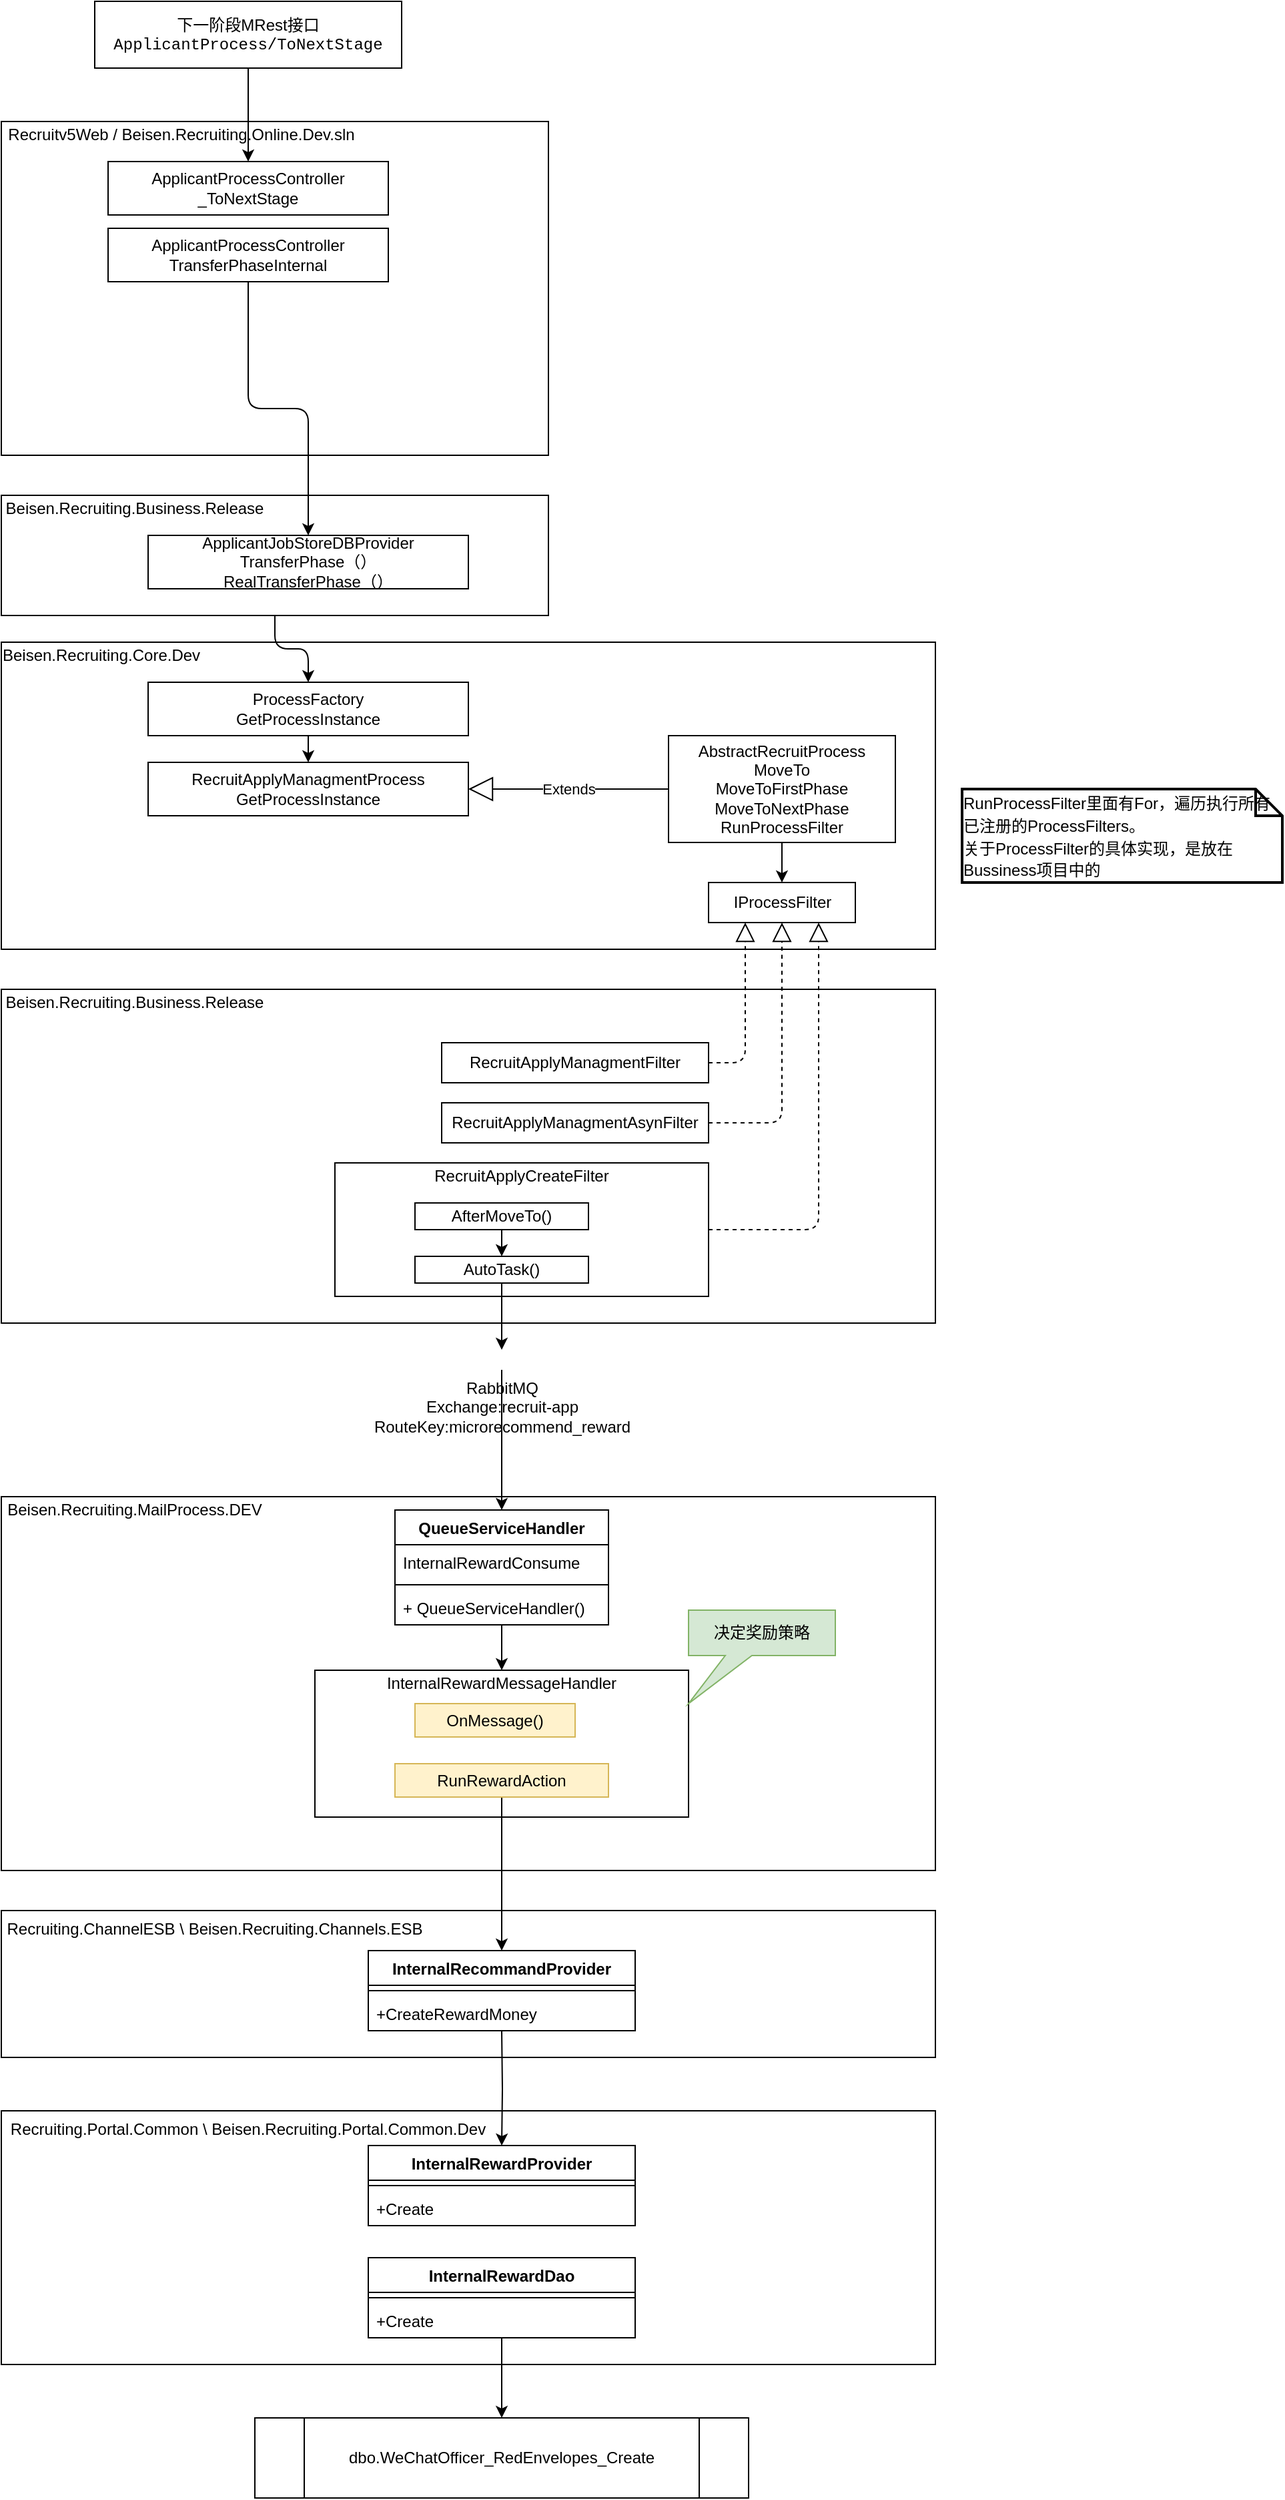 <mxfile version="13.8.1" type="github">
  <diagram id="znxqZrtz4kE08w6qVu8f" name="Page-1">
    <mxGraphModel dx="1411" dy="839" grid="1" gridSize="10" guides="1" tooltips="1" connect="1" arrows="1" fold="1" page="1" pageScale="1" pageWidth="1654" pageHeight="2336" math="0" shadow="0">
      <root>
        <mxCell id="0" />
        <mxCell id="1" parent="0" />
        <mxCell id="GR9TSndTyU79bXKK3APz-1" value="下一阶段MRest接口&lt;br&gt;&lt;span style=&quot;font-family: &amp;#34;consolas&amp;#34; , &amp;#34;lucida console&amp;#34; , &amp;#34;courier new&amp;#34; , monospace ; text-align: left&quot;&gt;ApplicantProcess/ToNextStage&lt;/span&gt;" style="whiteSpace=wrap;html=1;" parent="1" vertex="1">
          <mxGeometry x="500" y="70" width="230" height="50" as="geometry" />
        </mxCell>
        <mxCell id="GR9TSndTyU79bXKK3APz-2" value="" style="whiteSpace=wrap;html=1;" parent="1" vertex="1">
          <mxGeometry x="430" y="160" width="410" height="250" as="geometry" />
        </mxCell>
        <mxCell id="GR9TSndTyU79bXKK3APz-3" value="Recruitv5Web / Beisen.Recruiting.Online.Dev.sln" style="text;html=1;strokeColor=none;fillColor=none;align=center;verticalAlign=middle;whiteSpace=wrap;" parent="1" vertex="1">
          <mxGeometry x="430" y="160" width="270" height="20" as="geometry" />
        </mxCell>
        <mxCell id="GR9TSndTyU79bXKK3APz-4" value="ApplicantProcessController&lt;br&gt;_ToNextStage" style="whiteSpace=wrap;html=1;" parent="1" vertex="1">
          <mxGeometry x="510" y="190" width="210" height="40" as="geometry" />
        </mxCell>
        <mxCell id="GR9TSndTyU79bXKK3APz-5" value="ApplicantProcessController&lt;br&gt;TransferPhaseInternal" style="whiteSpace=wrap;html=1;" parent="1" vertex="1">
          <mxGeometry x="510" y="240" width="210" height="40" as="geometry" />
        </mxCell>
        <mxCell id="GR9TSndTyU79bXKK3APz-6" value="" style="whiteSpace=wrap;html=1;" parent="1" vertex="1">
          <mxGeometry x="430" y="440" width="410" height="90" as="geometry" />
        </mxCell>
        <mxCell id="GR9TSndTyU79bXKK3APz-7" value="Beisen.Recruiting.Business.Release" style="text;html=1;strokeColor=none;fillColor=none;align=center;verticalAlign=middle;whiteSpace=wrap;" parent="1" vertex="1">
          <mxGeometry x="430" y="440" width="200" height="20" as="geometry" />
        </mxCell>
        <mxCell id="GR9TSndTyU79bXKK3APz-8" value="ApplicantJobStoreDBProvider&lt;br&gt;TransferPhase（）&lt;br&gt;RealTransferPhase（）" style="whiteSpace=wrap;html=1;" parent="1" vertex="1">
          <mxGeometry x="540" y="470" width="240" height="40" as="geometry" />
        </mxCell>
        <mxCell id="GR9TSndTyU79bXKK3APz-9" value="" style="whiteSpace=wrap;html=1;" parent="1" vertex="1">
          <mxGeometry x="430" y="550" width="700" height="230" as="geometry" />
        </mxCell>
        <mxCell id="GR9TSndTyU79bXKK3APz-10" value="Beisen.Recruiting.Core.Dev" style="text;html=1;strokeColor=none;fillColor=none;align=center;verticalAlign=middle;whiteSpace=wrap;" parent="1" vertex="1">
          <mxGeometry x="430" y="550" width="150" height="20" as="geometry" />
        </mxCell>
        <mxCell id="GR9TSndTyU79bXKK3APz-47" style="edgeStyle=orthogonalEdgeStyle;orthogonalLoop=1;jettySize=auto;html=1;exitX=0.5;exitY=1;exitDx=0;exitDy=0;entryX=0.5;entryY=0;entryDx=0;entryDy=0;" parent="1" source="GR9TSndTyU79bXKK3APz-11" target="GR9TSndTyU79bXKK3APz-12" edge="1">
          <mxGeometry relative="1" as="geometry" />
        </mxCell>
        <mxCell id="GR9TSndTyU79bXKK3APz-11" value="ProcessFactory&lt;br&gt;GetProcessInstance" style="whiteSpace=wrap;html=1;" parent="1" vertex="1">
          <mxGeometry x="540" y="580" width="240" height="40" as="geometry" />
        </mxCell>
        <mxCell id="GR9TSndTyU79bXKK3APz-12" value="RecruitApplyManagmentProcess&lt;br&gt;GetProcessInstance" style="whiteSpace=wrap;html=1;" parent="1" vertex="1">
          <mxGeometry x="540" y="640" width="240" height="40" as="geometry" />
        </mxCell>
        <mxCell id="GR9TSndTyU79bXKK3APz-16" style="edgeStyle=orthogonalEdgeStyle;orthogonalLoop=1;jettySize=auto;html=1;exitX=0.5;exitY=1;exitDx=0;exitDy=0;entryX=0.5;entryY=0;entryDx=0;entryDy=0;" parent="1" source="GR9TSndTyU79bXKK3APz-13" target="GR9TSndTyU79bXKK3APz-15" edge="1">
          <mxGeometry relative="1" as="geometry" />
        </mxCell>
        <mxCell id="GR9TSndTyU79bXKK3APz-13" value="AbstractRecruitProcess&lt;br&gt;MoveTo&lt;br&gt;MoveToFirstPhase&lt;br&gt;MoveToNextPhase&lt;br&gt;RunProcessFilter" style="whiteSpace=wrap;html=1;" parent="1" vertex="1">
          <mxGeometry x="930" y="620" width="170" height="80" as="geometry" />
        </mxCell>
        <mxCell id="GR9TSndTyU79bXKK3APz-14" value="Extends" style="endArrow=block;endSize=16;endFill=0;html=1;entryX=1;entryY=0.5;entryDx=0;entryDy=0;exitX=0;exitY=0.5;exitDx=0;exitDy=0;" parent="1" source="GR9TSndTyU79bXKK3APz-13" target="GR9TSndTyU79bXKK3APz-12" edge="1">
          <mxGeometry width="160" relative="1" as="geometry">
            <mxPoint x="190" y="660" as="sourcePoint" />
            <mxPoint x="350" y="660" as="targetPoint" />
          </mxGeometry>
        </mxCell>
        <mxCell id="GR9TSndTyU79bXKK3APz-15" value="IProcessFilter" style="html=1;" parent="1" vertex="1">
          <mxGeometry x="960" y="730" width="110" height="30" as="geometry" />
        </mxCell>
        <mxCell id="GR9TSndTyU79bXKK3APz-17" value="&lt;div style=&quot;text-align: left&quot;&gt;&lt;span style=&quot;font-size: 12px ; color: rgb(0 , 0 , 0)&quot;&gt;RunProcessFilter里面有For，遍历执行所有已注册的ProcessFilters。&lt;/span&gt;&lt;/div&gt;&lt;font color=&quot;#000000&quot;&gt;&lt;div style=&quot;text-align: left&quot;&gt;&lt;span style=&quot;font-size: 12px&quot;&gt;关于ProcessFilter的具体实现，是放在Bussiness项目中的&lt;/span&gt;&lt;/div&gt;&lt;/font&gt;" style="shape=note;strokeWidth=2;fontSize=14;size=20;whiteSpace=wrap;html=1;" parent="1" vertex="1">
          <mxGeometry x="1150" y="660" width="240" height="70" as="geometry" />
        </mxCell>
        <mxCell id="GR9TSndTyU79bXKK3APz-18" value="" style="whiteSpace=wrap;html=1;" parent="1" vertex="1">
          <mxGeometry x="430" y="810" width="700" height="250" as="geometry" />
        </mxCell>
        <mxCell id="GR9TSndTyU79bXKK3APz-19" value="Beisen.Recruiting.Business.Release" style="text;html=1;strokeColor=none;fillColor=none;align=center;verticalAlign=middle;whiteSpace=wrap;" parent="1" vertex="1">
          <mxGeometry x="430" y="810" width="200" height="20" as="geometry" />
        </mxCell>
        <mxCell id="GR9TSndTyU79bXKK3APz-20" value="&lt;span&gt;RecruitApplyManagmentAsynFilter&lt;/span&gt;" style="whiteSpace=wrap;html=1;" parent="1" vertex="1">
          <mxGeometry x="760" y="895" width="200" height="30" as="geometry" />
        </mxCell>
        <mxCell id="GR9TSndTyU79bXKK3APz-21" value="RecruitApplyManagmentFilter" style="whiteSpace=wrap;html=1;" parent="1" vertex="1">
          <mxGeometry x="760" y="850" width="200" height="30" as="geometry" />
        </mxCell>
        <mxCell id="GR9TSndTyU79bXKK3APz-22" value="" style="whiteSpace=wrap;html=1;" parent="1" vertex="1">
          <mxGeometry x="680" y="940" width="280" height="100" as="geometry" />
        </mxCell>
        <mxCell id="GR9TSndTyU79bXKK3APz-23" value="" style="endArrow=block;dashed=1;endFill=0;endSize=12;html=1;exitX=1;exitY=0.5;exitDx=0;exitDy=0;entryX=0.25;entryY=1;entryDx=0;entryDy=0;edgeStyle=orthogonalEdgeStyle;" parent="1" source="GR9TSndTyU79bXKK3APz-21" target="GR9TSndTyU79bXKK3APz-15" edge="1">
          <mxGeometry width="160" relative="1" as="geometry">
            <mxPoint x="970" y="860" as="sourcePoint" />
            <mxPoint x="1130" y="860" as="targetPoint" />
          </mxGeometry>
        </mxCell>
        <mxCell id="GR9TSndTyU79bXKK3APz-24" value="" style="endArrow=block;dashed=1;endFill=0;endSize=12;html=1;exitX=1;exitY=0.5;exitDx=0;exitDy=0;edgeStyle=orthogonalEdgeStyle;entryX=0.5;entryY=1;entryDx=0;entryDy=0;" parent="1" source="GR9TSndTyU79bXKK3APz-20" target="GR9TSndTyU79bXKK3APz-15" edge="1">
          <mxGeometry width="160" relative="1" as="geometry">
            <mxPoint x="970" y="875" as="sourcePoint" />
            <mxPoint x="1180" y="820" as="targetPoint" />
          </mxGeometry>
        </mxCell>
        <mxCell id="GR9TSndTyU79bXKK3APz-25" value="" style="endArrow=block;dashed=1;endFill=0;endSize=12;html=1;exitX=1;exitY=0.5;exitDx=0;exitDy=0;entryX=0.75;entryY=1;entryDx=0;entryDy=0;edgeStyle=orthogonalEdgeStyle;" parent="1" source="GR9TSndTyU79bXKK3APz-22" target="GR9TSndTyU79bXKK3APz-15" edge="1">
          <mxGeometry width="160" relative="1" as="geometry">
            <mxPoint x="980" y="885" as="sourcePoint" />
            <mxPoint x="1035" y="780" as="targetPoint" />
          </mxGeometry>
        </mxCell>
        <mxCell id="GR9TSndTyU79bXKK3APz-27" value="RecruitApplyCreateFilter" style="text;html=1;strokeColor=none;fillColor=none;align=center;verticalAlign=middle;whiteSpace=wrap;" parent="1" vertex="1">
          <mxGeometry x="740" y="940" width="160" height="20" as="geometry" />
        </mxCell>
        <mxCell id="GR9TSndTyU79bXKK3APz-31" style="edgeStyle=orthogonalEdgeStyle;orthogonalLoop=1;jettySize=auto;html=1;exitX=0.5;exitY=1;exitDx=0;exitDy=0;" parent="1" source="GR9TSndTyU79bXKK3APz-28" edge="1">
          <mxGeometry relative="1" as="geometry">
            <mxPoint x="805" y="1010" as="targetPoint" />
          </mxGeometry>
        </mxCell>
        <mxCell id="GR9TSndTyU79bXKK3APz-28" value="AfterMoveTo()" style="whiteSpace=wrap;html=1;" parent="1" vertex="1">
          <mxGeometry x="740" y="970" width="130" height="20" as="geometry" />
        </mxCell>
        <mxCell id="GR9TSndTyU79bXKK3APz-34" style="edgeStyle=orthogonalEdgeStyle;orthogonalLoop=1;jettySize=auto;html=1;exitX=0.5;exitY=1;exitDx=0;exitDy=0;entryX=0.5;entryY=0;entryDx=0;entryDy=0;entryPerimeter=0;" parent="1" source="GR9TSndTyU79bXKK3APz-30" target="GR9TSndTyU79bXKK3APz-33" edge="1">
          <mxGeometry relative="1" as="geometry" />
        </mxCell>
        <mxCell id="GR9TSndTyU79bXKK3APz-30" value="AutoTask()" style="whiteSpace=wrap;html=1;" parent="1" vertex="1">
          <mxGeometry x="740" y="1010" width="130" height="20" as="geometry" />
        </mxCell>
        <mxCell id="GR9TSndTyU79bXKK3APz-33" value="RabbitMQ&lt;br&gt;Exchange:recruit-app&lt;br&gt;RouteKey:microrecommend_reward" style="verticalLabelPosition=bottom;html=1;verticalAlign=top;align=center;strokeColor=none;shape=mxgraph.azure.queue_generic;pointerEvents=1;" parent="1" vertex="1">
          <mxGeometry x="780" y="1080" width="50" height="15" as="geometry" />
        </mxCell>
        <mxCell id="GR9TSndTyU79bXKK3APz-35" value="" style="whiteSpace=wrap;html=1;" parent="1" vertex="1">
          <mxGeometry x="430" y="1190" width="700" height="280" as="geometry" />
        </mxCell>
        <mxCell id="GR9TSndTyU79bXKK3APz-36" value="Beisen.Recruiting.MailProcess.DEV" style="text;html=1;strokeColor=none;fillColor=none;align=center;verticalAlign=middle;whiteSpace=wrap;" parent="1" vertex="1">
          <mxGeometry x="430" y="1190" width="200" height="20" as="geometry" />
        </mxCell>
        <mxCell id="GR9TSndTyU79bXKK3APz-43" value="&lt;br&gt;" style="html=1;" parent="1" vertex="1">
          <mxGeometry x="665" y="1320" width="280" height="110" as="geometry" />
        </mxCell>
        <mxCell id="GR9TSndTyU79bXKK3APz-44" style="edgeStyle=orthogonalEdgeStyle;orthogonalLoop=1;jettySize=auto;html=1;exitX=0.5;exitY=1;exitDx=0;exitDy=0;exitPerimeter=0;entryX=0.5;entryY=0;entryDx=0;entryDy=0;" parent="1" source="GR9TSndTyU79bXKK3APz-33" target="GR9TSndTyU79bXKK3APz-39" edge="1">
          <mxGeometry relative="1" as="geometry" />
        </mxCell>
        <mxCell id="GR9TSndTyU79bXKK3APz-45" value="" style="edgeStyle=orthogonalEdgeStyle;orthogonalLoop=1;jettySize=auto;html=1;" parent="1" source="GR9TSndTyU79bXKK3APz-39" target="GR9TSndTyU79bXKK3APz-43" edge="1">
          <mxGeometry relative="1" as="geometry" />
        </mxCell>
        <mxCell id="GR9TSndTyU79bXKK3APz-39" value="QueueServiceHandler" style="swimlane;fontStyle=1;align=center;verticalAlign=top;childLayout=stackLayout;horizontal=1;startSize=26;horizontalStack=0;resizeParent=1;resizeParentMax=0;resizeLast=0;collapsible=1;marginBottom=0;" parent="1" vertex="1">
          <mxGeometry x="725" y="1200" width="160" height="86" as="geometry" />
        </mxCell>
        <mxCell id="GR9TSndTyU79bXKK3APz-40" value="InternalRewardConsume" style="text;strokeColor=none;fillColor=none;align=left;verticalAlign=top;spacingLeft=4;spacingRight=4;overflow=hidden;rotatable=0;points=[[0,0.5],[1,0.5]];portConstraint=eastwest;" parent="GR9TSndTyU79bXKK3APz-39" vertex="1">
          <mxGeometry y="26" width="160" height="26" as="geometry" />
        </mxCell>
        <mxCell id="GR9TSndTyU79bXKK3APz-41" value="" style="line;strokeWidth=1;fillColor=none;align=left;verticalAlign=middle;spacingTop=-1;spacingLeft=3;spacingRight=3;rotatable=0;labelPosition=right;points=[];portConstraint=eastwest;" parent="GR9TSndTyU79bXKK3APz-39" vertex="1">
          <mxGeometry y="52" width="160" height="8" as="geometry" />
        </mxCell>
        <mxCell id="GR9TSndTyU79bXKK3APz-42" value="+ QueueServiceHandler()" style="text;strokeColor=none;fillColor=none;align=left;verticalAlign=top;spacingLeft=4;spacingRight=4;overflow=hidden;rotatable=0;points=[[0,0.5],[1,0.5]];portConstraint=eastwest;" parent="GR9TSndTyU79bXKK3APz-39" vertex="1">
          <mxGeometry y="60" width="160" height="26" as="geometry" />
        </mxCell>
        <mxCell id="GR9TSndTyU79bXKK3APz-48" style="edgeStyle=orthogonalEdgeStyle;orthogonalLoop=1;jettySize=auto;html=1;exitX=0.5;exitY=1;exitDx=0;exitDy=0;entryX=0.5;entryY=0;entryDx=0;entryDy=0;" parent="1" source="GR9TSndTyU79bXKK3APz-5" target="GR9TSndTyU79bXKK3APz-8" edge="1">
          <mxGeometry relative="1" as="geometry" />
        </mxCell>
        <mxCell id="GR9TSndTyU79bXKK3APz-49" value="" style="html=1;" parent="1" vertex="1">
          <mxGeometry x="430" y="1500" width="700" height="110" as="geometry" />
        </mxCell>
        <mxCell id="GR9TSndTyU79bXKK3APz-50" value="Recruiting.ChannelESB \ Beisen.Recruiting.Channels.ESB" style="text;align=center;fontStyle=0;verticalAlign=middle;spacingLeft=3;spacingRight=3;strokeColor=none;rotatable=0;points=[[0,0.5],[1,0.5]];portConstraint=eastwest;" parent="1" vertex="1">
          <mxGeometry x="430" y="1500" width="320" height="26" as="geometry" />
        </mxCell>
        <mxCell id="NxPdzSMRNZK8Bt3Fetg3-1" value="InternalRewardMessageHandler" style="text;html=1;strokeColor=none;fillColor=none;align=center;verticalAlign=middle;whiteSpace=wrap;" parent="1" vertex="1">
          <mxGeometry x="685" y="1320" width="240" height="20" as="geometry" />
        </mxCell>
        <mxCell id="NxPdzSMRNZK8Bt3Fetg3-2" value="OnMessage()" style="whiteSpace=wrap;html=1;fillColor=#fff2cc;strokeColor=#d6b656;" parent="1" vertex="1">
          <mxGeometry x="740" y="1345" width="120" height="25" as="geometry" />
        </mxCell>
        <mxCell id="3kUYyvX7TK8sNYkam1Sv-15" style="edgeStyle=orthogonalEdgeStyle;rounded=0;orthogonalLoop=1;jettySize=auto;html=1;exitX=0.5;exitY=1;exitDx=0;exitDy=0;" edge="1" parent="1" source="NxPdzSMRNZK8Bt3Fetg3-3" target="3kUYyvX7TK8sNYkam1Sv-1">
          <mxGeometry relative="1" as="geometry" />
        </mxCell>
        <mxCell id="NxPdzSMRNZK8Bt3Fetg3-3" value="RunRewardAction" style="whiteSpace=wrap;html=1;fillColor=#fff2cc;strokeColor=#d6b656;" parent="1" vertex="1">
          <mxGeometry x="725" y="1390" width="160" height="25" as="geometry" />
        </mxCell>
        <mxCell id="GR9TSndTyU79bXKK3APz-46" style="edgeStyle=orthogonalEdgeStyle;orthogonalLoop=1;jettySize=auto;html=1;exitX=0.5;exitY=1;exitDx=0;exitDy=0;" parent="1" source="GR9TSndTyU79bXKK3APz-6" target="GR9TSndTyU79bXKK3APz-11" edge="1">
          <mxGeometry relative="1" as="geometry" />
        </mxCell>
        <mxCell id="3kUYyvX7TK8sNYkam1Sv-1" value="InternalRecommandProvider" style="swimlane;fontStyle=1;align=center;verticalAlign=top;childLayout=stackLayout;horizontal=1;startSize=26;horizontalStack=0;resizeParent=1;resizeParentMax=0;resizeLast=0;collapsible=1;marginBottom=0;" vertex="1" parent="1">
          <mxGeometry x="705" y="1530" width="200" height="60" as="geometry" />
        </mxCell>
        <mxCell id="3kUYyvX7TK8sNYkam1Sv-3" value="" style="line;strokeWidth=1;fillColor=none;align=left;verticalAlign=middle;spacingTop=-1;spacingLeft=3;spacingRight=3;rotatable=0;labelPosition=right;points=[];portConstraint=eastwest;" vertex="1" parent="3kUYyvX7TK8sNYkam1Sv-1">
          <mxGeometry y="26" width="200" height="8" as="geometry" />
        </mxCell>
        <mxCell id="3kUYyvX7TK8sNYkam1Sv-4" value="+CreateRewardMoney" style="text;strokeColor=none;fillColor=none;align=left;verticalAlign=top;spacingLeft=4;spacingRight=4;overflow=hidden;rotatable=0;points=[[0,0.5],[1,0.5]];portConstraint=eastwest;" vertex="1" parent="3kUYyvX7TK8sNYkam1Sv-1">
          <mxGeometry y="34" width="200" height="26" as="geometry" />
        </mxCell>
        <mxCell id="3kUYyvX7TK8sNYkam1Sv-5" value="" style="html=1;" vertex="1" parent="1">
          <mxGeometry x="430" y="1650" width="700" height="190" as="geometry" />
        </mxCell>
        <mxCell id="3kUYyvX7TK8sNYkam1Sv-6" value="Recruiting.Portal.Common \ Beisen.Recruiting.Portal.Common.Dev" style="text;align=center;fontStyle=0;verticalAlign=middle;spacingLeft=3;spacingRight=3;strokeColor=none;rotatable=0;points=[[0,0.5],[1,0.5]];portConstraint=eastwest;" vertex="1" parent="1">
          <mxGeometry x="430" y="1650" width="370" height="26" as="geometry" />
        </mxCell>
        <mxCell id="3kUYyvX7TK8sNYkam1Sv-18" value="" style="edgeStyle=orthogonalEdgeStyle;rounded=0;orthogonalLoop=1;jettySize=auto;html=1;" edge="1" parent="1" source="3kUYyvX7TK8sNYkam1Sv-10" target="3kUYyvX7TK8sNYkam1Sv-13">
          <mxGeometry relative="1" as="geometry" />
        </mxCell>
        <mxCell id="3kUYyvX7TK8sNYkam1Sv-13" value="dbo.WeChatOfficer_RedEnvelopes_Create" style="shape=process;whiteSpace=wrap;html=1;backgroundOutline=1;" vertex="1" parent="1">
          <mxGeometry x="620" y="1880" width="370" height="60" as="geometry" />
        </mxCell>
        <mxCell id="3kUYyvX7TK8sNYkam1Sv-14" style="edgeStyle=orthogonalEdgeStyle;rounded=0;orthogonalLoop=1;jettySize=auto;html=1;exitX=0.5;exitY=1;exitDx=0;exitDy=0;entryX=0.5;entryY=0;entryDx=0;entryDy=0;" edge="1" parent="1" source="GR9TSndTyU79bXKK3APz-1" target="GR9TSndTyU79bXKK3APz-4">
          <mxGeometry relative="1" as="geometry" />
        </mxCell>
        <mxCell id="3kUYyvX7TK8sNYkam1Sv-16" style="edgeStyle=orthogonalEdgeStyle;rounded=0;orthogonalLoop=1;jettySize=auto;html=1;entryX=0.5;entryY=0;entryDx=0;entryDy=0;" edge="1" parent="1" target="3kUYyvX7TK8sNYkam1Sv-7">
          <mxGeometry relative="1" as="geometry">
            <mxPoint x="805" y="1590" as="sourcePoint" />
          </mxGeometry>
        </mxCell>
        <mxCell id="3kUYyvX7TK8sNYkam1Sv-7" value="InternalRewardProvider" style="swimlane;fontStyle=1;align=center;verticalAlign=top;childLayout=stackLayout;horizontal=1;startSize=26;horizontalStack=0;resizeParent=1;resizeParentMax=0;resizeLast=0;collapsible=1;marginBottom=0;" vertex="1" parent="1">
          <mxGeometry x="705" y="1676" width="200" height="60" as="geometry" />
        </mxCell>
        <mxCell id="3kUYyvX7TK8sNYkam1Sv-8" value="" style="line;strokeWidth=1;fillColor=none;align=left;verticalAlign=middle;spacingTop=-1;spacingLeft=3;spacingRight=3;rotatable=0;labelPosition=right;points=[];portConstraint=eastwest;" vertex="1" parent="3kUYyvX7TK8sNYkam1Sv-7">
          <mxGeometry y="26" width="200" height="8" as="geometry" />
        </mxCell>
        <mxCell id="3kUYyvX7TK8sNYkam1Sv-9" value="+Create" style="text;strokeColor=none;fillColor=none;align=left;verticalAlign=top;spacingLeft=4;spacingRight=4;overflow=hidden;rotatable=0;points=[[0,0.5],[1,0.5]];portConstraint=eastwest;" vertex="1" parent="3kUYyvX7TK8sNYkam1Sv-7">
          <mxGeometry y="34" width="200" height="26" as="geometry" />
        </mxCell>
        <mxCell id="3kUYyvX7TK8sNYkam1Sv-10" value="InternalRewardDao" style="swimlane;fontStyle=1;align=center;verticalAlign=top;childLayout=stackLayout;horizontal=1;startSize=26;horizontalStack=0;resizeParent=1;resizeParentMax=0;resizeLast=0;collapsible=1;marginBottom=0;" vertex="1" parent="1">
          <mxGeometry x="705" y="1760" width="200" height="60" as="geometry" />
        </mxCell>
        <mxCell id="3kUYyvX7TK8sNYkam1Sv-11" value="" style="line;strokeWidth=1;fillColor=none;align=left;verticalAlign=middle;spacingTop=-1;spacingLeft=3;spacingRight=3;rotatable=0;labelPosition=right;points=[];portConstraint=eastwest;" vertex="1" parent="3kUYyvX7TK8sNYkam1Sv-10">
          <mxGeometry y="26" width="200" height="8" as="geometry" />
        </mxCell>
        <mxCell id="3kUYyvX7TK8sNYkam1Sv-12" value="+Create" style="text;strokeColor=none;fillColor=none;align=left;verticalAlign=top;spacingLeft=4;spacingRight=4;overflow=hidden;rotatable=0;points=[[0,0.5],[1,0.5]];portConstraint=eastwest;" vertex="1" parent="3kUYyvX7TK8sNYkam1Sv-10">
          <mxGeometry y="34" width="200" height="26" as="geometry" />
        </mxCell>
        <mxCell id="3kUYyvX7TK8sNYkam1Sv-20" value="决定奖励策略" style="shape=callout;whiteSpace=wrap;html=1;perimeter=calloutPerimeter;size=36;position=0.25;position2=0;fillColor=#d5e8d4;strokeColor=#82b366;" vertex="1" parent="1">
          <mxGeometry x="945" y="1275" width="110" height="70" as="geometry" />
        </mxCell>
      </root>
    </mxGraphModel>
  </diagram>
</mxfile>
